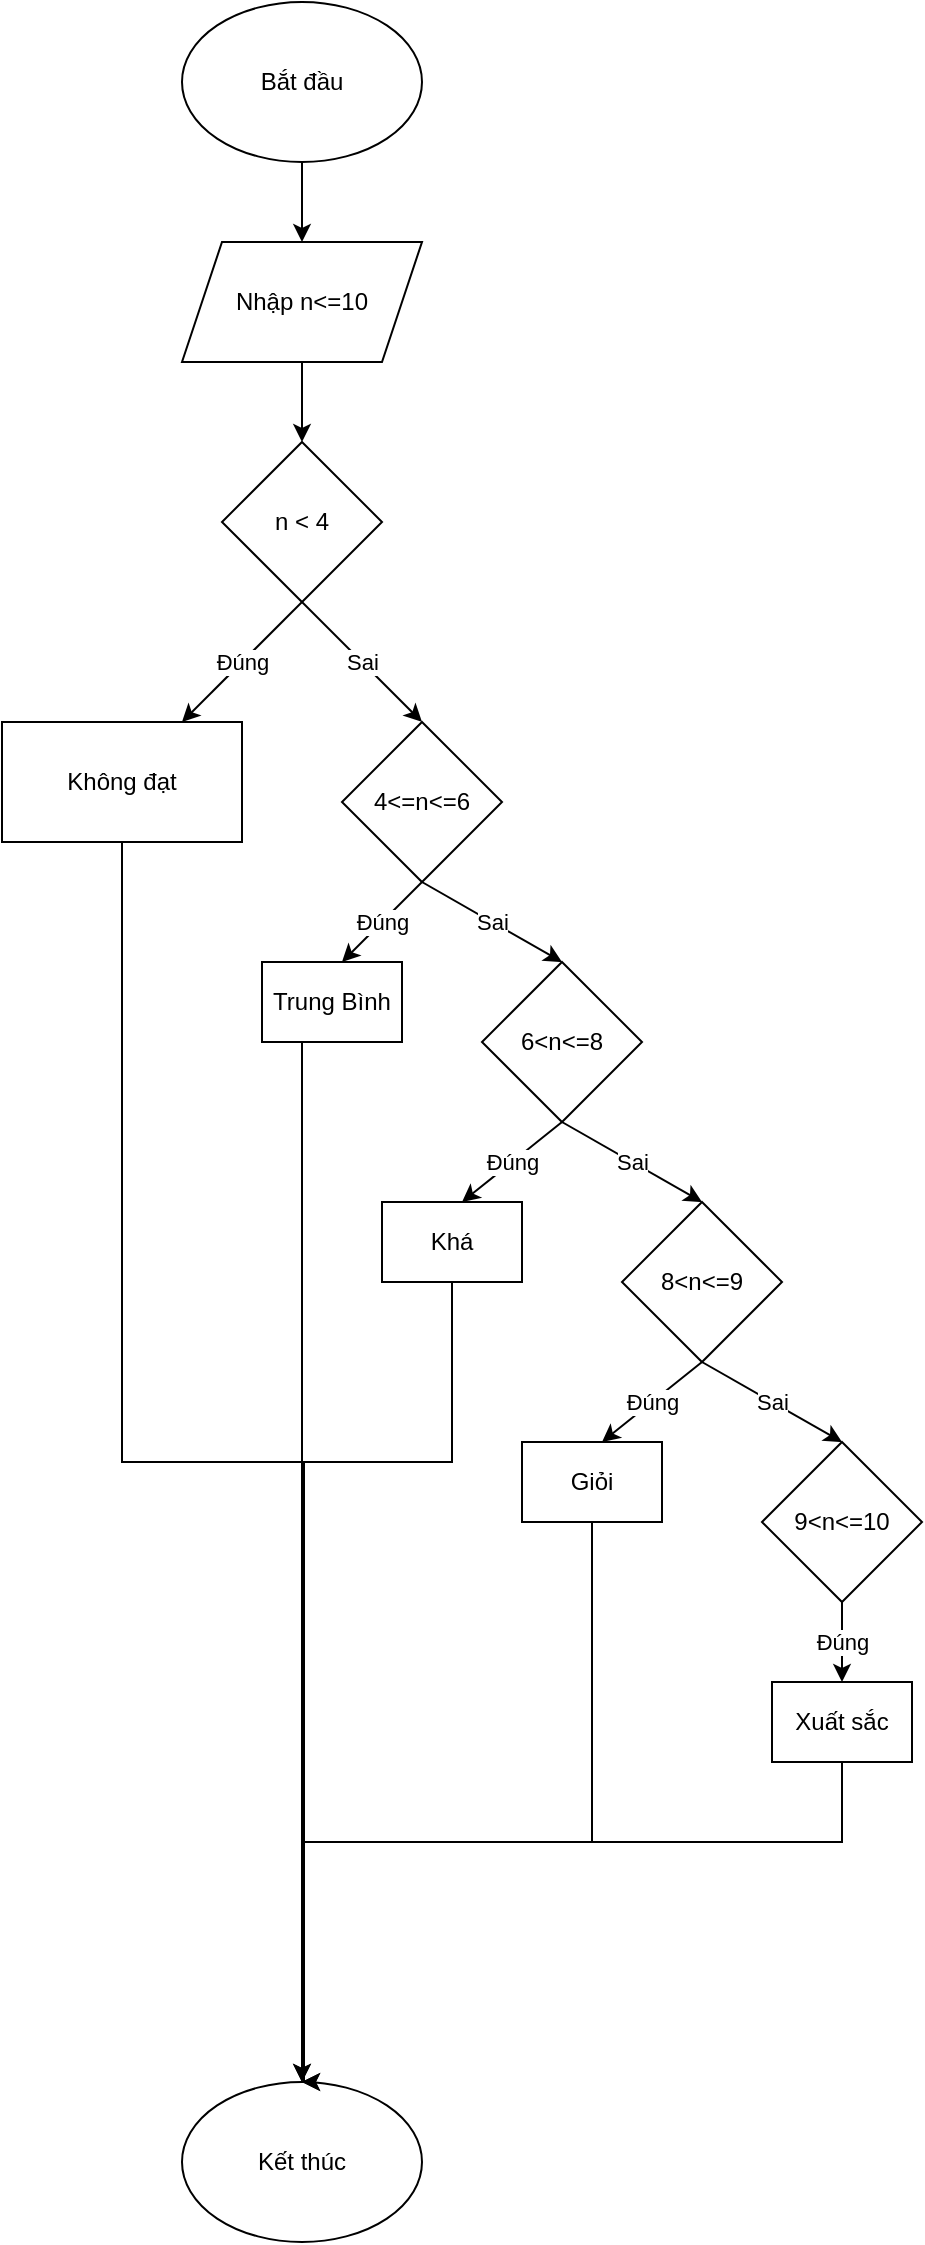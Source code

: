 <mxfile version="24.8.6">
  <diagram name="Trang-1" id="A_qJmf0F2d-yrtGMi0hT">
    <mxGraphModel grid="1" page="1" gridSize="10" guides="1" tooltips="1" connect="1" arrows="1" fold="1" pageScale="1" pageWidth="827" pageHeight="1169" math="0" shadow="0">
      <root>
        <mxCell id="0" />
        <mxCell id="1" parent="0" />
        <mxCell id="qglprcECmKqjp1c1nzDa-1" value="" style="endArrow=classic;html=1;rounded=0;exitX=0.5;exitY=1;exitDx=0;exitDy=0;" edge="1" parent="1">
          <mxGeometry width="50" height="50" relative="1" as="geometry">
            <mxPoint x="400" y="120" as="sourcePoint" />
            <mxPoint x="400" y="160" as="targetPoint" />
          </mxGeometry>
        </mxCell>
        <mxCell id="qglprcECmKqjp1c1nzDa-2" value="Nhập n&amp;lt;=10" style="shape=parallelogram;perimeter=parallelogramPerimeter;whiteSpace=wrap;html=1;fixedSize=1;" vertex="1" parent="1">
          <mxGeometry x="340" y="160" width="120" height="60" as="geometry" />
        </mxCell>
        <mxCell id="qglprcECmKqjp1c1nzDa-3" value="n &amp;lt; 4" style="rhombus;whiteSpace=wrap;html=1;" vertex="1" parent="1">
          <mxGeometry x="360" y="260" width="80" height="80" as="geometry" />
        </mxCell>
        <mxCell id="qglprcECmKqjp1c1nzDa-4" value="" style="endArrow=classic;html=1;rounded=0;exitX=0.5;exitY=1;exitDx=0;exitDy=0;entryX=0.5;entryY=0;entryDx=0;entryDy=0;" edge="1" parent="1" source="qglprcECmKqjp1c1nzDa-2" target="qglprcECmKqjp1c1nzDa-3">
          <mxGeometry width="50" height="50" relative="1" as="geometry">
            <mxPoint x="420" y="420" as="sourcePoint" />
            <mxPoint x="470" y="370" as="targetPoint" />
          </mxGeometry>
        </mxCell>
        <mxCell id="qglprcECmKqjp1c1nzDa-8" value="Không đạt" style="rounded=0;whiteSpace=wrap;html=1;" vertex="1" parent="1">
          <mxGeometry x="250" y="400" width="120" height="60" as="geometry" />
        </mxCell>
        <mxCell id="qglprcECmKqjp1c1nzDa-12" value="&lt;font style=&quot;vertical-align: inherit;&quot;&gt;&lt;font style=&quot;vertical-align: inherit;&quot;&gt;Bắt đầu&lt;/font&gt;&lt;/font&gt;" style="ellipse;whiteSpace=wrap;html=1;" vertex="1" parent="1">
          <mxGeometry x="340" y="40" width="120" height="80" as="geometry" />
        </mxCell>
        <mxCell id="qglprcECmKqjp1c1nzDa-11" value="Kết thúc" style="ellipse;whiteSpace=wrap;html=1;" vertex="1" parent="1">
          <mxGeometry x="340" y="1080" width="120" height="80" as="geometry" />
        </mxCell>
        <mxCell id="qglprcECmKqjp1c1nzDa-17" value="4&amp;lt;=n&amp;lt;=6" style="rhombus;whiteSpace=wrap;html=1;" vertex="1" parent="1">
          <mxGeometry x="420" y="400" width="80" height="80" as="geometry" />
        </mxCell>
        <mxCell id="qglprcECmKqjp1c1nzDa-18" value="" style="endArrow=classic;html=1;rounded=0;exitX=0.5;exitY=1;exitDx=0;exitDy=0;entryX=0.75;entryY=0;entryDx=0;entryDy=0;" edge="1" parent="1" source="qglprcECmKqjp1c1nzDa-3" target="qglprcECmKqjp1c1nzDa-8">
          <mxGeometry relative="1" as="geometry">
            <mxPoint x="354" y="350" as="sourcePoint" />
            <mxPoint x="454" y="350" as="targetPoint" />
          </mxGeometry>
        </mxCell>
        <mxCell id="qglprcECmKqjp1c1nzDa-19" value="Đúng" style="edgeLabel;resizable=0;html=1;;align=center;verticalAlign=middle;" connectable="0" vertex="1" parent="qglprcECmKqjp1c1nzDa-18">
          <mxGeometry relative="1" as="geometry" />
        </mxCell>
        <mxCell id="qglprcECmKqjp1c1nzDa-24" value="" style="endArrow=classic;html=1;rounded=0;exitX=0.5;exitY=1;exitDx=0;exitDy=0;entryX=0.5;entryY=0;entryDx=0;entryDy=0;" edge="1" parent="1" source="qglprcECmKqjp1c1nzDa-3" target="qglprcECmKqjp1c1nzDa-17">
          <mxGeometry relative="1" as="geometry">
            <mxPoint x="360" y="490" as="sourcePoint" />
            <mxPoint x="460" y="490" as="targetPoint" />
          </mxGeometry>
        </mxCell>
        <mxCell id="qglprcECmKqjp1c1nzDa-25" value="Sai" style="edgeLabel;resizable=0;html=1;;align=center;verticalAlign=middle;" connectable="0" vertex="1" parent="qglprcECmKqjp1c1nzDa-24">
          <mxGeometry relative="1" as="geometry" />
        </mxCell>
        <mxCell id="qglprcECmKqjp1c1nzDa-26" value="" style="endArrow=classic;html=1;rounded=0;exitX=0.5;exitY=1;exitDx=0;exitDy=0;" edge="1" parent="1" source="qglprcECmKqjp1c1nzDa-17">
          <mxGeometry relative="1" as="geometry">
            <mxPoint x="430" y="510" as="sourcePoint" />
            <mxPoint x="420" y="520" as="targetPoint" />
          </mxGeometry>
        </mxCell>
        <mxCell id="qglprcECmKqjp1c1nzDa-27" value="Đúng" style="edgeLabel;resizable=0;html=1;;align=center;verticalAlign=middle;" connectable="0" vertex="1" parent="qglprcECmKqjp1c1nzDa-26">
          <mxGeometry relative="1" as="geometry" />
        </mxCell>
        <mxCell id="qglprcECmKqjp1c1nzDa-28" value="" style="endArrow=classic;html=1;rounded=0;entryX=0.5;entryY=0;entryDx=0;entryDy=0;" edge="1" parent="1" target="qglprcECmKqjp1c1nzDa-31">
          <mxGeometry relative="1" as="geometry">
            <mxPoint x="460" y="480" as="sourcePoint" />
            <mxPoint x="500" y="520" as="targetPoint" />
          </mxGeometry>
        </mxCell>
        <mxCell id="qglprcECmKqjp1c1nzDa-29" value="Sai" style="edgeLabel;resizable=0;html=1;;align=center;verticalAlign=middle;" connectable="0" vertex="1" parent="qglprcECmKqjp1c1nzDa-28">
          <mxGeometry relative="1" as="geometry" />
        </mxCell>
        <mxCell id="qglprcECmKqjp1c1nzDa-30" value="Trung Bình" style="rounded=0;whiteSpace=wrap;html=1;" vertex="1" parent="1">
          <mxGeometry x="380" y="520" width="70" height="40" as="geometry" />
        </mxCell>
        <mxCell id="qglprcECmKqjp1c1nzDa-31" value="6&amp;lt;n&amp;lt;=8" style="rhombus;whiteSpace=wrap;html=1;" vertex="1" parent="1">
          <mxGeometry x="490" y="520" width="80" height="80" as="geometry" />
        </mxCell>
        <mxCell id="qglprcECmKqjp1c1nzDa-34" value="Khá" style="rounded=0;whiteSpace=wrap;html=1;" vertex="1" parent="1">
          <mxGeometry x="440" y="640.001" width="70" height="40" as="geometry" />
        </mxCell>
        <mxCell id="qglprcECmKqjp1c1nzDa-35" value="8&amp;lt;n&amp;lt;=9" style="rhombus;whiteSpace=wrap;html=1;" vertex="1" parent="1">
          <mxGeometry x="560" y="640.001" width="80" height="80" as="geometry" />
        </mxCell>
        <mxCell id="qglprcECmKqjp1c1nzDa-36" value="" style="endArrow=classic;html=1;rounded=0;exitX=0.5;exitY=1;exitDx=0;exitDy=0;" edge="1" parent="1" source="qglprcECmKqjp1c1nzDa-31">
          <mxGeometry relative="1" as="geometry">
            <mxPoint x="530" y="610" as="sourcePoint" />
            <mxPoint x="480" y="640" as="targetPoint" />
          </mxGeometry>
        </mxCell>
        <mxCell id="qglprcECmKqjp1c1nzDa-37" value="Đúng" style="edgeLabel;resizable=0;html=1;;align=center;verticalAlign=middle;" connectable="0" vertex="1" parent="qglprcECmKqjp1c1nzDa-36">
          <mxGeometry relative="1" as="geometry" />
        </mxCell>
        <mxCell id="qglprcECmKqjp1c1nzDa-38" value="" style="endArrow=classic;html=1;rounded=0;entryX=0.5;entryY=0;entryDx=0;entryDy=0;" edge="1" parent="1" target="qglprcECmKqjp1c1nzDa-35">
          <mxGeometry relative="1" as="geometry">
            <mxPoint x="530" y="600" as="sourcePoint" />
            <mxPoint x="460" y="690" as="targetPoint" />
          </mxGeometry>
        </mxCell>
        <mxCell id="qglprcECmKqjp1c1nzDa-39" value="Sai" style="edgeLabel;resizable=0;html=1;;align=center;verticalAlign=middle;" connectable="0" vertex="1" parent="qglprcECmKqjp1c1nzDa-38">
          <mxGeometry relative="1" as="geometry" />
        </mxCell>
        <mxCell id="qglprcECmKqjp1c1nzDa-40" value="Giỏi" style="rounded=0;whiteSpace=wrap;html=1;" vertex="1" parent="1">
          <mxGeometry x="510" y="760" width="70" height="40" as="geometry" />
        </mxCell>
        <mxCell id="qglprcECmKqjp1c1nzDa-41" value="9&amp;lt;n&amp;lt;=10" style="rhombus;whiteSpace=wrap;html=1;" vertex="1" parent="1">
          <mxGeometry x="630" y="760" width="80" height="80" as="geometry" />
        </mxCell>
        <mxCell id="qglprcECmKqjp1c1nzDa-42" value="" style="endArrow=classic;html=1;rounded=0;exitX=0.5;exitY=1;exitDx=0;exitDy=0;" edge="1" parent="1">
          <mxGeometry relative="1" as="geometry">
            <mxPoint x="600" y="719.999" as="sourcePoint" />
            <mxPoint x="550" y="759.999" as="targetPoint" />
          </mxGeometry>
        </mxCell>
        <mxCell id="qglprcECmKqjp1c1nzDa-43" value="Đúng" style="edgeLabel;resizable=0;html=1;;align=center;verticalAlign=middle;" connectable="0" vertex="1" parent="qglprcECmKqjp1c1nzDa-42">
          <mxGeometry relative="1" as="geometry" />
        </mxCell>
        <mxCell id="qglprcECmKqjp1c1nzDa-44" value="" style="endArrow=classic;html=1;rounded=0;entryX=0.5;entryY=0;entryDx=0;entryDy=0;" edge="1" parent="1" target="qglprcECmKqjp1c1nzDa-41">
          <mxGeometry relative="1" as="geometry">
            <mxPoint x="600" y="719.999" as="sourcePoint" />
            <mxPoint x="530" y="809.999" as="targetPoint" />
          </mxGeometry>
        </mxCell>
        <mxCell id="qglprcECmKqjp1c1nzDa-45" value="Sai" style="edgeLabel;resizable=0;html=1;;align=center;verticalAlign=middle;" connectable="0" vertex="1" parent="qglprcECmKqjp1c1nzDa-44">
          <mxGeometry relative="1" as="geometry" />
        </mxCell>
        <mxCell id="qglprcECmKqjp1c1nzDa-46" value="Xuất sắc" style="rounded=0;whiteSpace=wrap;html=1;" vertex="1" parent="1">
          <mxGeometry x="635" y="880" width="70" height="40" as="geometry" />
        </mxCell>
        <mxCell id="qglprcECmKqjp1c1nzDa-48" value="" style="endArrow=classic;html=1;rounded=0;exitX=0.5;exitY=1;exitDx=0;exitDy=0;entryX=0.5;entryY=0;entryDx=0;entryDy=0;" edge="1" parent="1" target="qglprcECmKqjp1c1nzDa-46">
          <mxGeometry relative="1" as="geometry">
            <mxPoint x="670" y="839.999" as="sourcePoint" />
            <mxPoint x="620" y="879.999" as="targetPoint" />
          </mxGeometry>
        </mxCell>
        <mxCell id="qglprcECmKqjp1c1nzDa-49" value="Đúng" style="edgeLabel;resizable=0;html=1;;align=center;verticalAlign=middle;" connectable="0" vertex="1" parent="qglprcECmKqjp1c1nzDa-48">
          <mxGeometry relative="1" as="geometry" />
        </mxCell>
        <mxCell id="qglprcECmKqjp1c1nzDa-53" value="" style="endArrow=classic;html=1;rounded=0;edgeStyle=orthogonalEdgeStyle;elbow=vertical;exitX=0.5;exitY=1;exitDx=0;exitDy=0;entryX=0.5;entryY=0;entryDx=0;entryDy=0;" edge="1" parent="1" source="qglprcECmKqjp1c1nzDa-8" target="qglprcECmKqjp1c1nzDa-11">
          <mxGeometry width="50" height="50" relative="1" as="geometry">
            <mxPoint x="390" y="720" as="sourcePoint" />
            <mxPoint x="440" y="670" as="targetPoint" />
          </mxGeometry>
        </mxCell>
        <mxCell id="qglprcECmKqjp1c1nzDa-56" value="" style="endArrow=none;html=1;rounded=0;" edge="1" parent="1">
          <mxGeometry width="50" height="50" relative="1" as="geometry">
            <mxPoint x="400" y="780" as="sourcePoint" />
            <mxPoint x="400" y="560" as="targetPoint" />
          </mxGeometry>
        </mxCell>
        <mxCell id="qglprcECmKqjp1c1nzDa-57" value="" style="endArrow=classic;html=1;rounded=0;exitX=0.5;exitY=1;exitDx=0;exitDy=0;edgeStyle=orthogonalEdgeStyle;" edge="1" parent="1" source="qglprcECmKqjp1c1nzDa-34">
          <mxGeometry width="50" height="50" relative="1" as="geometry">
            <mxPoint x="390" y="820" as="sourcePoint" />
            <mxPoint x="400" y="1080" as="targetPoint" />
            <Array as="points">
              <mxPoint x="475" y="770" />
              <mxPoint x="401" y="770" />
            </Array>
          </mxGeometry>
        </mxCell>
        <mxCell id="qglprcECmKqjp1c1nzDa-58" value="" style="endArrow=classic;html=1;rounded=0;edgeStyle=orthogonalEdgeStyle;exitX=0.5;exitY=1;exitDx=0;exitDy=0;entryX=0.5;entryY=0;entryDx=0;entryDy=0;" edge="1" parent="1" source="qglprcECmKqjp1c1nzDa-40" target="qglprcECmKqjp1c1nzDa-11">
          <mxGeometry width="50" height="50" relative="1" as="geometry">
            <mxPoint x="470" y="910" as="sourcePoint" />
            <mxPoint x="520" y="860" as="targetPoint" />
            <Array as="points">
              <mxPoint x="545" y="960" />
              <mxPoint x="400" y="960" />
            </Array>
          </mxGeometry>
        </mxCell>
        <mxCell id="qglprcECmKqjp1c1nzDa-59" value="" style="endArrow=classic;html=1;rounded=0;edgeStyle=orthogonalEdgeStyle;exitX=0.5;exitY=1;exitDx=0;exitDy=0;" edge="1" parent="1" source="qglprcECmKqjp1c1nzDa-46">
          <mxGeometry width="50" height="50" relative="1" as="geometry">
            <mxPoint x="574.75" y="1040" as="sourcePoint" />
            <mxPoint x="400" y="1080" as="targetPoint" />
            <Array as="points">
              <mxPoint x="670" y="960" />
              <mxPoint x="401" y="960" />
            </Array>
          </mxGeometry>
        </mxCell>
      </root>
    </mxGraphModel>
  </diagram>
</mxfile>
